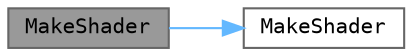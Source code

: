 digraph "MakeShader"
{
 // LATEX_PDF_SIZE
  bgcolor="transparent";
  edge [fontname=Terminal,fontsize=10,labelfontname=Helvetica,labelfontsize=10];
  node [fontname=Terminal,fontsize=10,shape=box,height=0.2,width=0.4];
  rankdir="LR";
  Node1 [label="MakeShader",height=0.2,width=0.4,color="gray40", fillcolor="grey60", style="filled", fontcolor="black",tooltip="Builds a shader"];
  Node1 -> Node2 [color="steelblue1",style="solid"];
  Node2 [label="MakeShader",height=0.2,width=0.4,color="grey40", fillcolor="white", style="filled",URL="$_renderer_8cpp.html#acd35887a99e6bde81f36020e87aae28d",tooltip="Builds a shader"];
}
